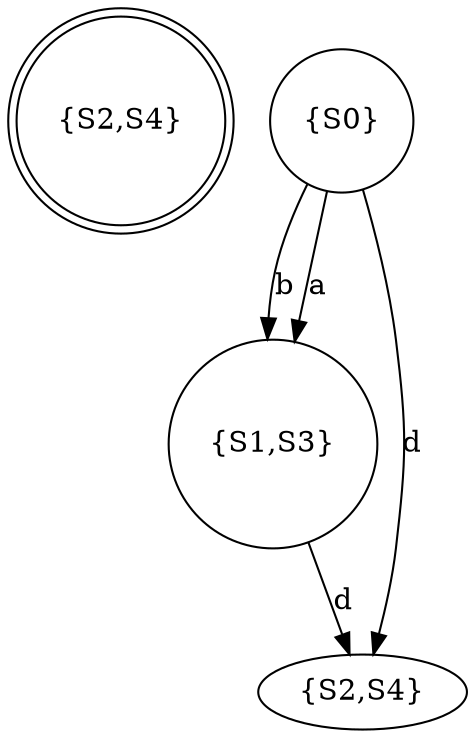 // Minimized AFD
digraph {
	"{S2,S4}*" [label="{S2,S4}" shape=doublecircle]
	"{S1,S3}" [label="{S1,S3}" shape=circle]
	"{S1,S3}" -> "{S2,S4}" [label=d]
	"{S0}" [label="{S0}" shape=circle]
	"{S0}" -> "{S1,S3}" [label=b]
	"{S0}" -> "{S2,S4}" [label=d]
	"{S0}" -> "{S1,S3}" [label=a]
}
